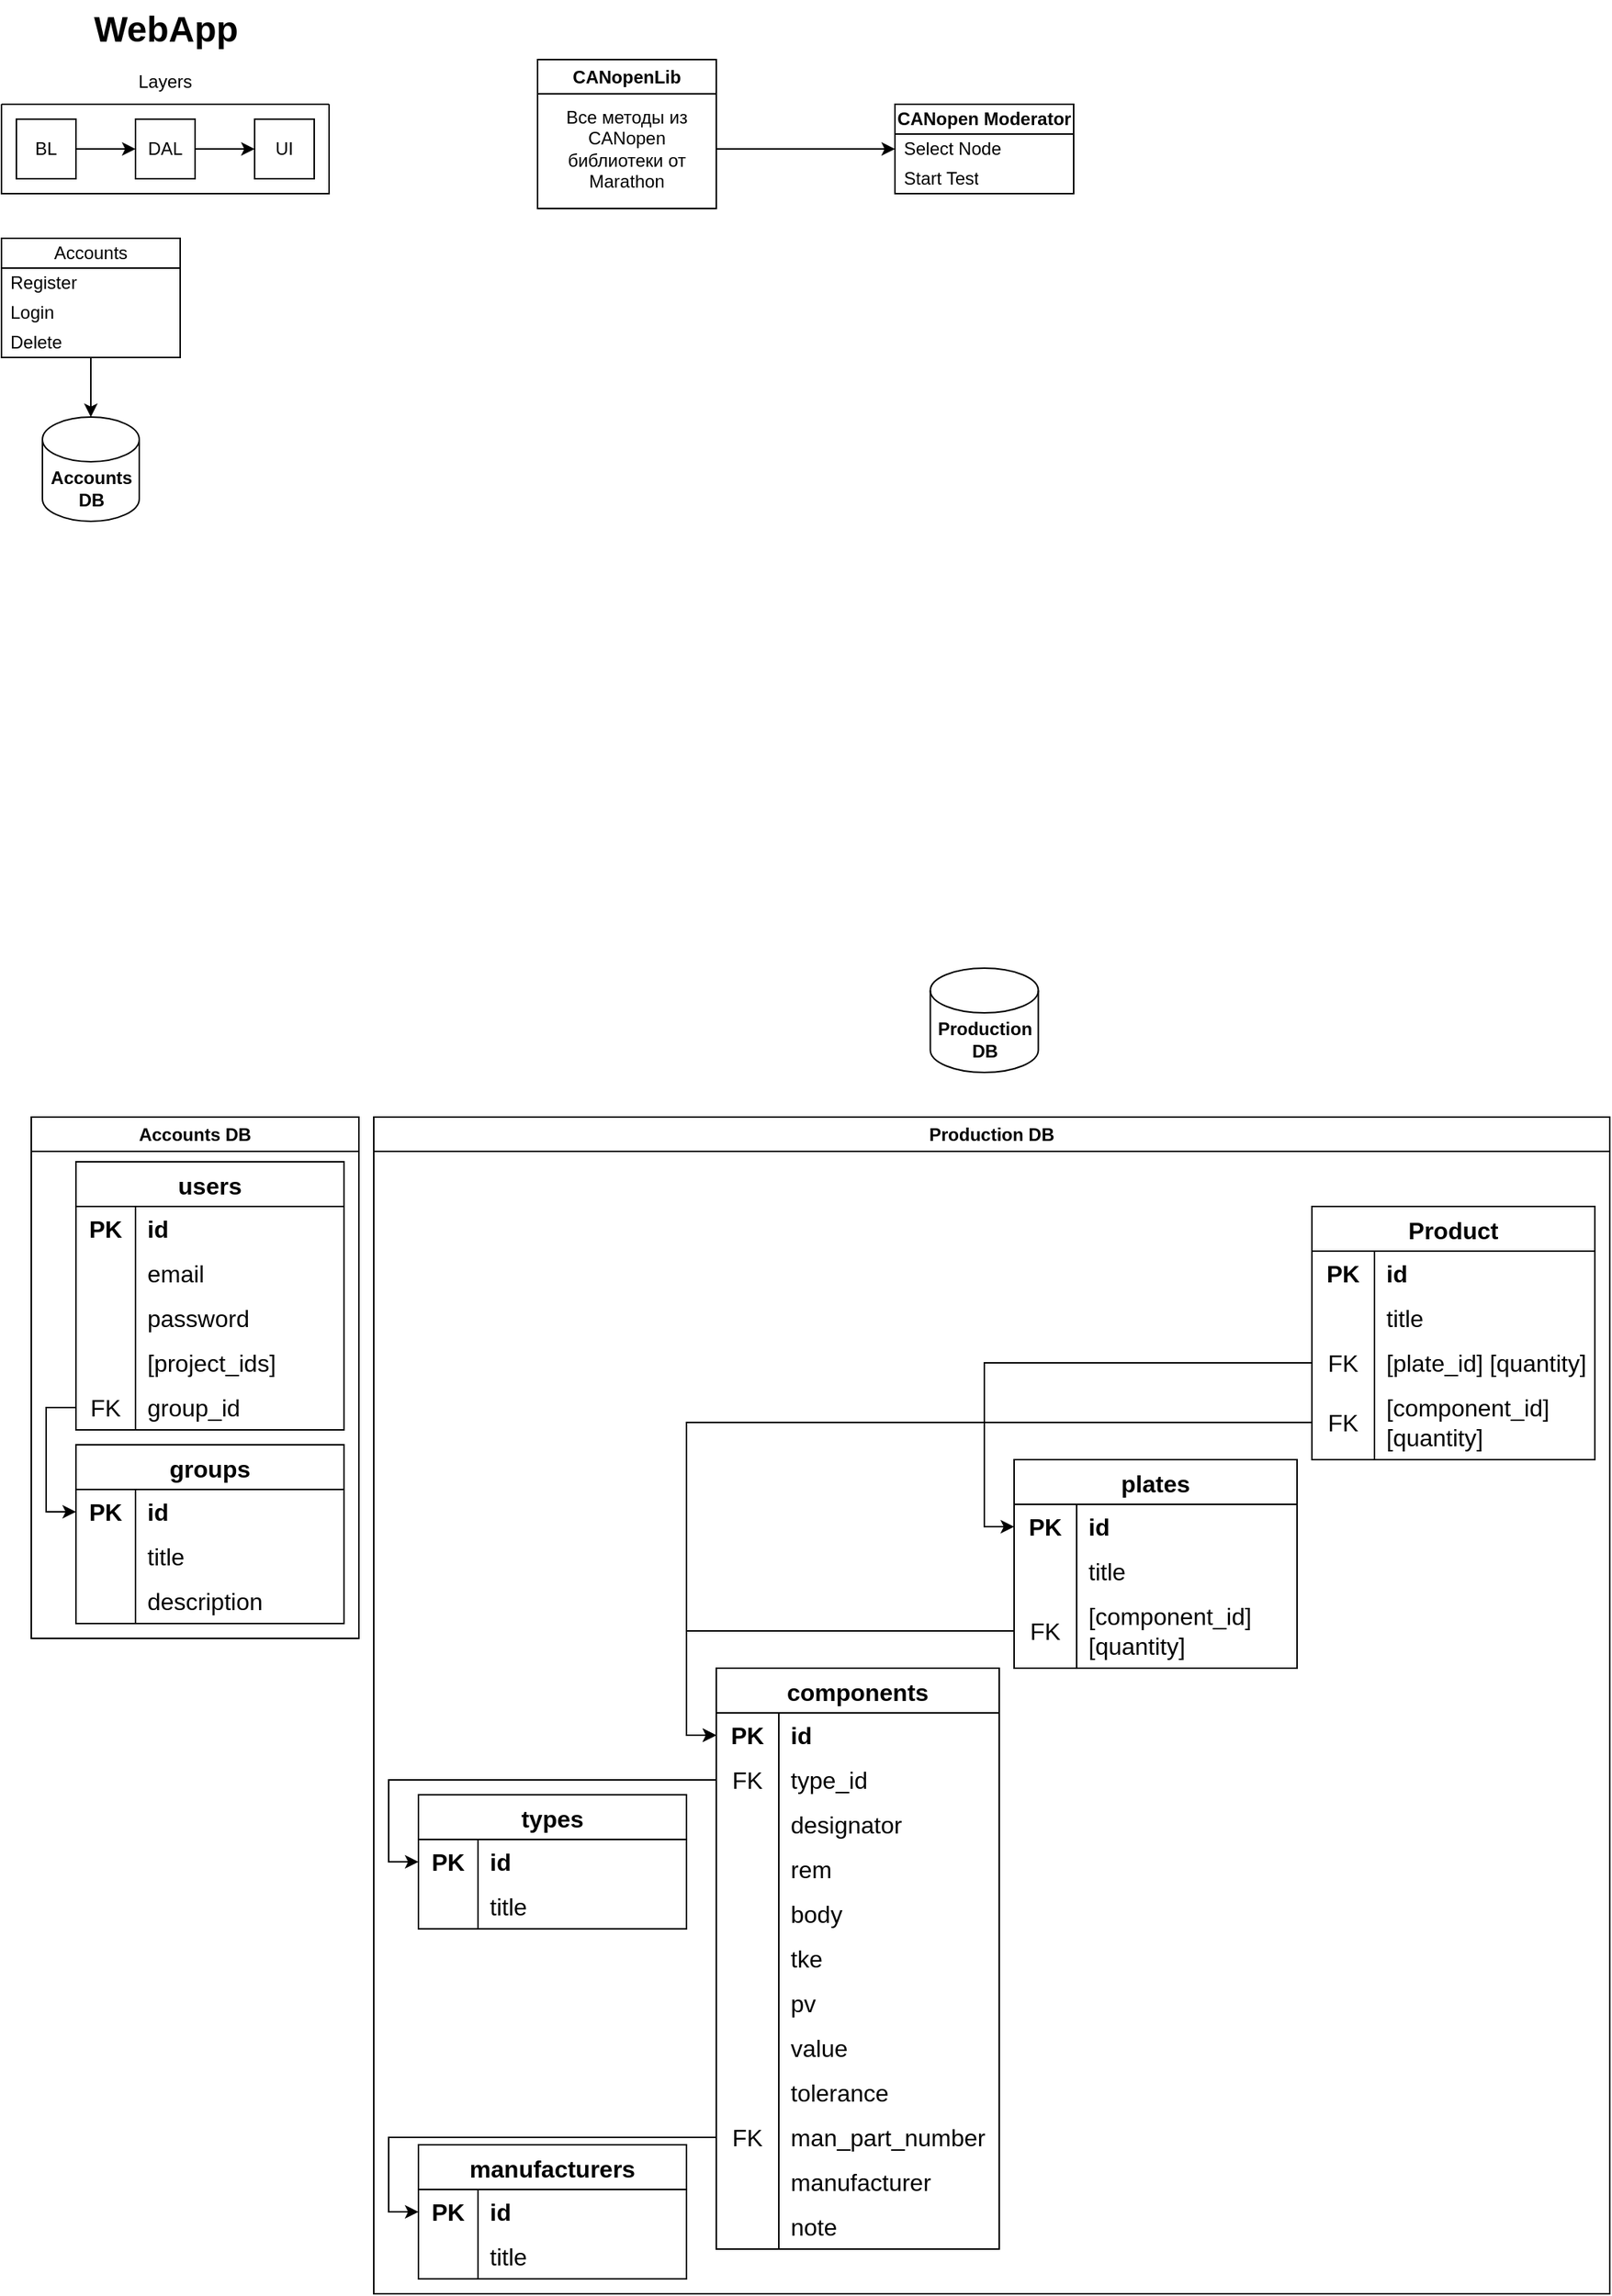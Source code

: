 <mxfile version="21.6.3" type="device">
  <diagram name="Страница 1" id="VShKcxiYj-39rtveq0sD">
    <mxGraphModel dx="1631" dy="975" grid="1" gridSize="10" guides="1" tooltips="1" connect="1" arrows="1" fold="1" page="1" pageScale="1" pageWidth="827" pageHeight="1169" math="0" shadow="0">
      <root>
        <mxCell id="0" />
        <mxCell id="1" parent="0" />
        <mxCell id="Ds09jmvLowiCsvFIcW7U-50" value="CANopenLib" style="swimlane;whiteSpace=wrap;html=1;" vertex="1" parent="1">
          <mxGeometry x="360" y="40" width="120" height="100" as="geometry" />
        </mxCell>
        <mxCell id="Ds09jmvLowiCsvFIcW7U-54" value="Все методы из CANopen библиотеки от Marathon" style="text;html=1;strokeColor=none;fillColor=none;align=center;verticalAlign=middle;whiteSpace=wrap;rounded=0;" vertex="1" parent="Ds09jmvLowiCsvFIcW7U-50">
          <mxGeometry y="30" width="120" height="60" as="geometry" />
        </mxCell>
        <mxCell id="Ds09jmvLowiCsvFIcW7U-69" value="WebApp" style="text;strokeColor=none;fillColor=none;html=1;fontSize=24;fontStyle=1;verticalAlign=middle;align=center;" vertex="1" parent="1">
          <mxGeometry x="60" width="100" height="40" as="geometry" />
        </mxCell>
        <mxCell id="Ds09jmvLowiCsvFIcW7U-95" value="" style="swimlane;startSize=0;" vertex="1" parent="1">
          <mxGeometry y="70" width="220" height="60" as="geometry" />
        </mxCell>
        <mxCell id="Ds09jmvLowiCsvFIcW7U-72" value="BL" style="rounded=0;whiteSpace=wrap;html=1;" vertex="1" parent="Ds09jmvLowiCsvFIcW7U-95">
          <mxGeometry x="10" y="10" width="40" height="40" as="geometry" />
        </mxCell>
        <mxCell id="Ds09jmvLowiCsvFIcW7U-73" value="DAL" style="rounded=0;whiteSpace=wrap;html=1;" vertex="1" parent="Ds09jmvLowiCsvFIcW7U-95">
          <mxGeometry x="90" y="10" width="40" height="40" as="geometry" />
        </mxCell>
        <mxCell id="Ds09jmvLowiCsvFIcW7U-75" style="edgeStyle=orthogonalEdgeStyle;rounded=0;orthogonalLoop=1;jettySize=auto;html=1;entryX=0;entryY=0.5;entryDx=0;entryDy=0;" edge="1" parent="Ds09jmvLowiCsvFIcW7U-95" source="Ds09jmvLowiCsvFIcW7U-72" target="Ds09jmvLowiCsvFIcW7U-73">
          <mxGeometry relative="1" as="geometry" />
        </mxCell>
        <mxCell id="Ds09jmvLowiCsvFIcW7U-74" value="UI" style="rounded=0;whiteSpace=wrap;html=1;" vertex="1" parent="Ds09jmvLowiCsvFIcW7U-95">
          <mxGeometry x="170" y="10" width="40" height="40" as="geometry" />
        </mxCell>
        <mxCell id="Ds09jmvLowiCsvFIcW7U-76" style="edgeStyle=orthogonalEdgeStyle;rounded=0;orthogonalLoop=1;jettySize=auto;html=1;entryX=0;entryY=0.5;entryDx=0;entryDy=0;" edge="1" parent="Ds09jmvLowiCsvFIcW7U-95" source="Ds09jmvLowiCsvFIcW7U-73" target="Ds09jmvLowiCsvFIcW7U-74">
          <mxGeometry relative="1" as="geometry" />
        </mxCell>
        <mxCell id="Ds09jmvLowiCsvFIcW7U-97" value="Layers" style="text;html=1;strokeColor=none;fillColor=none;align=center;verticalAlign=middle;whiteSpace=wrap;rounded=0;" vertex="1" parent="1">
          <mxGeometry x="80" y="40" width="60" height="30" as="geometry" />
        </mxCell>
        <mxCell id="Ds09jmvLowiCsvFIcW7U-109" style="edgeStyle=orthogonalEdgeStyle;rounded=0;orthogonalLoop=1;jettySize=auto;html=1;" edge="1" parent="1" source="Ds09jmvLowiCsvFIcW7U-98" target="Ds09jmvLowiCsvFIcW7U-110">
          <mxGeometry relative="1" as="geometry">
            <mxPoint x="60" y="286" as="targetPoint" />
          </mxGeometry>
        </mxCell>
        <mxCell id="Ds09jmvLowiCsvFIcW7U-98" value="Accounts" style="swimlane;fontStyle=0;childLayout=stackLayout;horizontal=1;startSize=20;horizontalStack=0;resizeParent=1;resizeParentMax=0;resizeLast=0;collapsible=1;marginBottom=0;whiteSpace=wrap;html=1;" vertex="1" parent="1">
          <mxGeometry y="160" width="120" height="80" as="geometry" />
        </mxCell>
        <mxCell id="Ds09jmvLowiCsvFIcW7U-99" value="Register" style="text;strokeColor=none;fillColor=none;align=left;verticalAlign=middle;spacingLeft=4;spacingRight=4;overflow=hidden;points=[[0,0.5],[1,0.5]];portConstraint=eastwest;rotatable=0;whiteSpace=wrap;html=1;" vertex="1" parent="Ds09jmvLowiCsvFIcW7U-98">
          <mxGeometry y="20" width="120" height="20" as="geometry" />
        </mxCell>
        <mxCell id="Ds09jmvLowiCsvFIcW7U-100" value="Login" style="text;strokeColor=none;fillColor=none;align=left;verticalAlign=middle;spacingLeft=4;spacingRight=4;overflow=hidden;points=[[0,0.5],[1,0.5]];portConstraint=eastwest;rotatable=0;whiteSpace=wrap;html=1;" vertex="1" parent="Ds09jmvLowiCsvFIcW7U-98">
          <mxGeometry y="40" width="120" height="20" as="geometry" />
        </mxCell>
        <mxCell id="Ds09jmvLowiCsvFIcW7U-101" value="Delete" style="text;strokeColor=none;fillColor=none;align=left;verticalAlign=middle;spacingLeft=4;spacingRight=4;overflow=hidden;points=[[0,0.5],[1,0.5]];portConstraint=eastwest;rotatable=0;whiteSpace=wrap;html=1;" vertex="1" parent="Ds09jmvLowiCsvFIcW7U-98">
          <mxGeometry y="60" width="120" height="20" as="geometry" />
        </mxCell>
        <mxCell id="Ds09jmvLowiCsvFIcW7U-104" value="&lt;b&gt;CANopen Moderator&lt;/b&gt;" style="swimlane;fontStyle=0;childLayout=stackLayout;horizontal=1;startSize=20;horizontalStack=0;resizeParent=1;resizeParentMax=0;resizeLast=0;collapsible=1;marginBottom=0;whiteSpace=wrap;html=1;" vertex="1" parent="1">
          <mxGeometry x="600" y="70" width="120" height="60" as="geometry" />
        </mxCell>
        <mxCell id="Ds09jmvLowiCsvFIcW7U-105" value="Select Node" style="text;strokeColor=none;fillColor=none;align=left;verticalAlign=middle;spacingLeft=4;spacingRight=4;overflow=hidden;points=[[0,0.5],[1,0.5]];portConstraint=eastwest;rotatable=0;whiteSpace=wrap;html=1;" vertex="1" parent="Ds09jmvLowiCsvFIcW7U-104">
          <mxGeometry y="20" width="120" height="20" as="geometry" />
        </mxCell>
        <mxCell id="Ds09jmvLowiCsvFIcW7U-106" value="Start Test" style="text;strokeColor=none;fillColor=none;align=left;verticalAlign=middle;spacingLeft=4;spacingRight=4;overflow=hidden;points=[[0,0.5],[1,0.5]];portConstraint=eastwest;rotatable=0;whiteSpace=wrap;html=1;" vertex="1" parent="Ds09jmvLowiCsvFIcW7U-104">
          <mxGeometry y="40" width="120" height="20" as="geometry" />
        </mxCell>
        <mxCell id="Ds09jmvLowiCsvFIcW7U-108" style="edgeStyle=orthogonalEdgeStyle;rounded=0;orthogonalLoop=1;jettySize=auto;html=1;" edge="1" parent="1" source="Ds09jmvLowiCsvFIcW7U-54" target="Ds09jmvLowiCsvFIcW7U-104">
          <mxGeometry relative="1" as="geometry" />
        </mxCell>
        <mxCell id="Ds09jmvLowiCsvFIcW7U-110" value="&lt;b&gt;Accounts&lt;br&gt;DB&lt;br&gt;&lt;/b&gt;" style="shape=cylinder3;whiteSpace=wrap;html=1;boundedLbl=1;backgroundOutline=1;size=15;" vertex="1" parent="1">
          <mxGeometry x="27.5" y="280" width="65" height="70" as="geometry" />
        </mxCell>
        <mxCell id="Ds09jmvLowiCsvFIcW7U-149" value="Accounts DB" style="swimlane;whiteSpace=wrap;html=1;" vertex="1" parent="1">
          <mxGeometry x="20" y="750" width="220" height="350" as="geometry" />
        </mxCell>
        <mxCell id="Ds09jmvLowiCsvFIcW7U-115" value="users" style="shape=table;startSize=30;container=1;collapsible=0;childLayout=tableLayout;fixedRows=1;rowLines=0;fontStyle=1;strokeColor=default;fontSize=16;" vertex="1" parent="Ds09jmvLowiCsvFIcW7U-149">
          <mxGeometry x="30" y="30" width="180" height="180" as="geometry" />
        </mxCell>
        <mxCell id="Ds09jmvLowiCsvFIcW7U-116" value="" style="shape=tableRow;horizontal=0;startSize=0;swimlaneHead=0;swimlaneBody=0;top=0;left=0;bottom=0;right=0;collapsible=0;dropTarget=0;fillColor=none;points=[[0,0.5],[1,0.5]];portConstraint=eastwest;strokeColor=inherit;fontSize=16;" vertex="1" parent="Ds09jmvLowiCsvFIcW7U-115">
          <mxGeometry y="30" width="180" height="30" as="geometry" />
        </mxCell>
        <mxCell id="Ds09jmvLowiCsvFIcW7U-117" value="&lt;b&gt;PK&lt;/b&gt;" style="shape=partialRectangle;html=1;whiteSpace=wrap;connectable=0;fillColor=none;top=0;left=0;bottom=0;right=0;overflow=hidden;pointerEvents=1;strokeColor=inherit;fontSize=16;" vertex="1" parent="Ds09jmvLowiCsvFIcW7U-116">
          <mxGeometry width="40" height="30" as="geometry">
            <mxRectangle width="40" height="30" as="alternateBounds" />
          </mxGeometry>
        </mxCell>
        <mxCell id="Ds09jmvLowiCsvFIcW7U-118" value="&lt;b&gt;id&lt;/b&gt;" style="shape=partialRectangle;html=1;whiteSpace=wrap;connectable=0;fillColor=none;top=0;left=0;bottom=0;right=0;align=left;spacingLeft=6;overflow=hidden;strokeColor=inherit;fontSize=16;" vertex="1" parent="Ds09jmvLowiCsvFIcW7U-116">
          <mxGeometry x="40" width="140" height="30" as="geometry">
            <mxRectangle width="140" height="30" as="alternateBounds" />
          </mxGeometry>
        </mxCell>
        <mxCell id="Ds09jmvLowiCsvFIcW7U-119" value="" style="shape=tableRow;horizontal=0;startSize=0;swimlaneHead=0;swimlaneBody=0;top=0;left=0;bottom=0;right=0;collapsible=0;dropTarget=0;fillColor=none;points=[[0,0.5],[1,0.5]];portConstraint=eastwest;strokeColor=inherit;fontSize=16;" vertex="1" parent="Ds09jmvLowiCsvFIcW7U-115">
          <mxGeometry y="60" width="180" height="30" as="geometry" />
        </mxCell>
        <mxCell id="Ds09jmvLowiCsvFIcW7U-120" value="" style="shape=partialRectangle;html=1;whiteSpace=wrap;connectable=0;fillColor=none;top=0;left=0;bottom=0;right=0;overflow=hidden;strokeColor=inherit;fontSize=16;" vertex="1" parent="Ds09jmvLowiCsvFIcW7U-119">
          <mxGeometry width="40" height="30" as="geometry">
            <mxRectangle width="40" height="30" as="alternateBounds" />
          </mxGeometry>
        </mxCell>
        <mxCell id="Ds09jmvLowiCsvFIcW7U-121" value="email" style="shape=partialRectangle;html=1;whiteSpace=wrap;connectable=0;fillColor=none;top=0;left=0;bottom=0;right=0;align=left;spacingLeft=6;overflow=hidden;strokeColor=inherit;fontSize=16;" vertex="1" parent="Ds09jmvLowiCsvFIcW7U-119">
          <mxGeometry x="40" width="140" height="30" as="geometry">
            <mxRectangle width="140" height="30" as="alternateBounds" />
          </mxGeometry>
        </mxCell>
        <mxCell id="Ds09jmvLowiCsvFIcW7U-122" value="" style="shape=tableRow;horizontal=0;startSize=0;swimlaneHead=0;swimlaneBody=0;top=0;left=0;bottom=0;right=0;collapsible=0;dropTarget=0;fillColor=none;points=[[0,0.5],[1,0.5]];portConstraint=eastwest;strokeColor=inherit;fontSize=16;" vertex="1" parent="Ds09jmvLowiCsvFIcW7U-115">
          <mxGeometry y="90" width="180" height="30" as="geometry" />
        </mxCell>
        <mxCell id="Ds09jmvLowiCsvFIcW7U-123" value="" style="shape=partialRectangle;html=1;whiteSpace=wrap;connectable=0;fillColor=none;top=0;left=0;bottom=0;right=0;overflow=hidden;strokeColor=inherit;fontSize=16;" vertex="1" parent="Ds09jmvLowiCsvFIcW7U-122">
          <mxGeometry width="40" height="30" as="geometry">
            <mxRectangle width="40" height="30" as="alternateBounds" />
          </mxGeometry>
        </mxCell>
        <mxCell id="Ds09jmvLowiCsvFIcW7U-124" value="password" style="shape=partialRectangle;html=1;whiteSpace=wrap;connectable=0;fillColor=none;top=0;left=0;bottom=0;right=0;align=left;spacingLeft=6;overflow=hidden;strokeColor=inherit;fontSize=16;" vertex="1" parent="Ds09jmvLowiCsvFIcW7U-122">
          <mxGeometry x="40" width="140" height="30" as="geometry">
            <mxRectangle width="140" height="30" as="alternateBounds" />
          </mxGeometry>
        </mxCell>
        <mxCell id="Ds09jmvLowiCsvFIcW7U-125" value="" style="shape=tableRow;horizontal=0;startSize=0;swimlaneHead=0;swimlaneBody=0;top=0;left=0;bottom=0;right=0;collapsible=0;dropTarget=0;fillColor=none;points=[[0,0.5],[1,0.5]];portConstraint=eastwest;strokeColor=inherit;fontSize=16;" vertex="1" parent="Ds09jmvLowiCsvFIcW7U-115">
          <mxGeometry y="120" width="180" height="30" as="geometry" />
        </mxCell>
        <mxCell id="Ds09jmvLowiCsvFIcW7U-126" value="" style="shape=partialRectangle;html=1;whiteSpace=wrap;connectable=0;fillColor=none;top=0;left=0;bottom=0;right=0;overflow=hidden;strokeColor=inherit;fontSize=16;" vertex="1" parent="Ds09jmvLowiCsvFIcW7U-125">
          <mxGeometry width="40" height="30" as="geometry">
            <mxRectangle width="40" height="30" as="alternateBounds" />
          </mxGeometry>
        </mxCell>
        <mxCell id="Ds09jmvLowiCsvFIcW7U-127" value="[project_ids]" style="shape=partialRectangle;html=1;whiteSpace=wrap;connectable=0;fillColor=none;top=0;left=0;bottom=0;right=0;align=left;spacingLeft=6;overflow=hidden;strokeColor=inherit;fontSize=16;" vertex="1" parent="Ds09jmvLowiCsvFIcW7U-125">
          <mxGeometry x="40" width="140" height="30" as="geometry">
            <mxRectangle width="140" height="30" as="alternateBounds" />
          </mxGeometry>
        </mxCell>
        <mxCell id="Ds09jmvLowiCsvFIcW7U-128" value="" style="shape=tableRow;horizontal=0;startSize=0;swimlaneHead=0;swimlaneBody=0;top=0;left=0;bottom=0;right=0;collapsible=0;dropTarget=0;fillColor=none;points=[[0,0.5],[1,0.5]];portConstraint=eastwest;strokeColor=inherit;fontSize=16;" vertex="1" parent="Ds09jmvLowiCsvFIcW7U-115">
          <mxGeometry y="150" width="180" height="30" as="geometry" />
        </mxCell>
        <mxCell id="Ds09jmvLowiCsvFIcW7U-129" value="FK" style="shape=partialRectangle;html=1;whiteSpace=wrap;connectable=0;fillColor=none;top=0;left=0;bottom=0;right=0;overflow=hidden;strokeColor=inherit;fontSize=16;" vertex="1" parent="Ds09jmvLowiCsvFIcW7U-128">
          <mxGeometry width="40" height="30" as="geometry">
            <mxRectangle width="40" height="30" as="alternateBounds" />
          </mxGeometry>
        </mxCell>
        <mxCell id="Ds09jmvLowiCsvFIcW7U-130" value="group_id" style="shape=partialRectangle;html=1;whiteSpace=wrap;connectable=0;fillColor=none;top=0;left=0;bottom=0;right=0;align=left;spacingLeft=6;overflow=hidden;strokeColor=inherit;fontSize=16;" vertex="1" parent="Ds09jmvLowiCsvFIcW7U-128">
          <mxGeometry x="40" width="140" height="30" as="geometry">
            <mxRectangle width="140" height="30" as="alternateBounds" />
          </mxGeometry>
        </mxCell>
        <mxCell id="Ds09jmvLowiCsvFIcW7U-131" value="groups" style="shape=table;startSize=30;container=1;collapsible=0;childLayout=tableLayout;fixedRows=1;rowLines=0;fontStyle=1;strokeColor=default;fontSize=16;" vertex="1" parent="Ds09jmvLowiCsvFIcW7U-149">
          <mxGeometry x="30" y="220" width="180" height="120" as="geometry" />
        </mxCell>
        <mxCell id="Ds09jmvLowiCsvFIcW7U-132" value="" style="shape=tableRow;horizontal=0;startSize=0;swimlaneHead=0;swimlaneBody=0;top=0;left=0;bottom=0;right=0;collapsible=0;dropTarget=0;fillColor=none;points=[[0,0.5],[1,0.5]];portConstraint=eastwest;strokeColor=inherit;fontSize=16;" vertex="1" parent="Ds09jmvLowiCsvFIcW7U-131">
          <mxGeometry y="30" width="180" height="30" as="geometry" />
        </mxCell>
        <mxCell id="Ds09jmvLowiCsvFIcW7U-133" value="&lt;b&gt;PK&lt;/b&gt;" style="shape=partialRectangle;html=1;whiteSpace=wrap;connectable=0;fillColor=none;top=0;left=0;bottom=0;right=0;overflow=hidden;pointerEvents=1;strokeColor=inherit;fontSize=16;" vertex="1" parent="Ds09jmvLowiCsvFIcW7U-132">
          <mxGeometry width="40" height="30" as="geometry">
            <mxRectangle width="40" height="30" as="alternateBounds" />
          </mxGeometry>
        </mxCell>
        <mxCell id="Ds09jmvLowiCsvFIcW7U-134" value="&lt;b&gt;id&lt;/b&gt;" style="shape=partialRectangle;html=1;whiteSpace=wrap;connectable=0;fillColor=none;top=0;left=0;bottom=0;right=0;align=left;spacingLeft=6;overflow=hidden;strokeColor=inherit;fontSize=16;" vertex="1" parent="Ds09jmvLowiCsvFIcW7U-132">
          <mxGeometry x="40" width="140" height="30" as="geometry">
            <mxRectangle width="140" height="30" as="alternateBounds" />
          </mxGeometry>
        </mxCell>
        <mxCell id="Ds09jmvLowiCsvFIcW7U-135" value="" style="shape=tableRow;horizontal=0;startSize=0;swimlaneHead=0;swimlaneBody=0;top=0;left=0;bottom=0;right=0;collapsible=0;dropTarget=0;fillColor=none;points=[[0,0.5],[1,0.5]];portConstraint=eastwest;strokeColor=inherit;fontSize=16;" vertex="1" parent="Ds09jmvLowiCsvFIcW7U-131">
          <mxGeometry y="60" width="180" height="30" as="geometry" />
        </mxCell>
        <mxCell id="Ds09jmvLowiCsvFIcW7U-136" value="" style="shape=partialRectangle;html=1;whiteSpace=wrap;connectable=0;fillColor=none;top=0;left=0;bottom=0;right=0;overflow=hidden;strokeColor=inherit;fontSize=16;" vertex="1" parent="Ds09jmvLowiCsvFIcW7U-135">
          <mxGeometry width="40" height="30" as="geometry">
            <mxRectangle width="40" height="30" as="alternateBounds" />
          </mxGeometry>
        </mxCell>
        <mxCell id="Ds09jmvLowiCsvFIcW7U-137" value="title" style="shape=partialRectangle;html=1;whiteSpace=wrap;connectable=0;fillColor=none;top=0;left=0;bottom=0;right=0;align=left;spacingLeft=6;overflow=hidden;strokeColor=inherit;fontSize=16;" vertex="1" parent="Ds09jmvLowiCsvFIcW7U-135">
          <mxGeometry x="40" width="140" height="30" as="geometry">
            <mxRectangle width="140" height="30" as="alternateBounds" />
          </mxGeometry>
        </mxCell>
        <mxCell id="Ds09jmvLowiCsvFIcW7U-138" value="" style="shape=tableRow;horizontal=0;startSize=0;swimlaneHead=0;swimlaneBody=0;top=0;left=0;bottom=0;right=0;collapsible=0;dropTarget=0;fillColor=none;points=[[0,0.5],[1,0.5]];portConstraint=eastwest;strokeColor=inherit;fontSize=16;" vertex="1" parent="Ds09jmvLowiCsvFIcW7U-131">
          <mxGeometry y="90" width="180" height="30" as="geometry" />
        </mxCell>
        <mxCell id="Ds09jmvLowiCsvFIcW7U-139" value="" style="shape=partialRectangle;html=1;whiteSpace=wrap;connectable=0;fillColor=none;top=0;left=0;bottom=0;right=0;overflow=hidden;strokeColor=inherit;fontSize=16;" vertex="1" parent="Ds09jmvLowiCsvFIcW7U-138">
          <mxGeometry width="40" height="30" as="geometry">
            <mxRectangle width="40" height="30" as="alternateBounds" />
          </mxGeometry>
        </mxCell>
        <mxCell id="Ds09jmvLowiCsvFIcW7U-140" value="description" style="shape=partialRectangle;html=1;whiteSpace=wrap;connectable=0;fillColor=none;top=0;left=0;bottom=0;right=0;align=left;spacingLeft=6;overflow=hidden;strokeColor=inherit;fontSize=16;" vertex="1" parent="Ds09jmvLowiCsvFIcW7U-138">
          <mxGeometry x="40" width="140" height="30" as="geometry">
            <mxRectangle width="140" height="30" as="alternateBounds" />
          </mxGeometry>
        </mxCell>
        <mxCell id="Ds09jmvLowiCsvFIcW7U-200" style="edgeStyle=orthogonalEdgeStyle;rounded=0;orthogonalLoop=1;jettySize=auto;html=1;entryX=0;entryY=0.5;entryDx=0;entryDy=0;" edge="1" parent="Ds09jmvLowiCsvFIcW7U-149" source="Ds09jmvLowiCsvFIcW7U-128" target="Ds09jmvLowiCsvFIcW7U-132">
          <mxGeometry relative="1" as="geometry" />
        </mxCell>
        <mxCell id="Ds09jmvLowiCsvFIcW7U-151" value="&lt;b&gt;Production&lt;br&gt;DB&lt;br&gt;&lt;/b&gt;" style="shape=cylinder3;whiteSpace=wrap;html=1;boundedLbl=1;backgroundOutline=1;size=15;" vertex="1" parent="1">
          <mxGeometry x="623.75" y="650" width="72.5" height="70" as="geometry" />
        </mxCell>
        <mxCell id="Ds09jmvLowiCsvFIcW7U-152" value="Production DB" style="swimlane;whiteSpace=wrap;html=1;" vertex="1" parent="1">
          <mxGeometry x="250" y="750" width="830" height="790" as="geometry" />
        </mxCell>
        <mxCell id="Ds09jmvLowiCsvFIcW7U-153" value="components" style="shape=table;startSize=30;container=1;collapsible=0;childLayout=tableLayout;fixedRows=1;rowLines=0;fontStyle=1;strokeColor=default;fontSize=16;" vertex="1" parent="Ds09jmvLowiCsvFIcW7U-152">
          <mxGeometry x="230" y="370" width="190" height="390" as="geometry" />
        </mxCell>
        <mxCell id="Ds09jmvLowiCsvFIcW7U-154" value="" style="shape=tableRow;horizontal=0;startSize=0;swimlaneHead=0;swimlaneBody=0;top=0;left=0;bottom=0;right=0;collapsible=0;dropTarget=0;fillColor=none;points=[[0,0.5],[1,0.5]];portConstraint=eastwest;strokeColor=inherit;fontSize=16;" vertex="1" parent="Ds09jmvLowiCsvFIcW7U-153">
          <mxGeometry y="30" width="190" height="30" as="geometry" />
        </mxCell>
        <mxCell id="Ds09jmvLowiCsvFIcW7U-155" value="&lt;b&gt;PK&lt;/b&gt;" style="shape=partialRectangle;html=1;whiteSpace=wrap;connectable=0;fillColor=none;top=0;left=0;bottom=0;right=0;overflow=hidden;pointerEvents=1;strokeColor=inherit;fontSize=16;" vertex="1" parent="Ds09jmvLowiCsvFIcW7U-154">
          <mxGeometry width="42" height="30" as="geometry">
            <mxRectangle width="42" height="30" as="alternateBounds" />
          </mxGeometry>
        </mxCell>
        <mxCell id="Ds09jmvLowiCsvFIcW7U-156" value="&lt;b&gt;id&lt;/b&gt;" style="shape=partialRectangle;html=1;whiteSpace=wrap;connectable=0;fillColor=none;top=0;left=0;bottom=0;right=0;align=left;spacingLeft=6;overflow=hidden;strokeColor=inherit;fontSize=16;" vertex="1" parent="Ds09jmvLowiCsvFIcW7U-154">
          <mxGeometry x="42" width="148" height="30" as="geometry">
            <mxRectangle width="148" height="30" as="alternateBounds" />
          </mxGeometry>
        </mxCell>
        <mxCell id="Ds09jmvLowiCsvFIcW7U-160" value="" style="shape=tableRow;horizontal=0;startSize=0;swimlaneHead=0;swimlaneBody=0;top=0;left=0;bottom=0;right=0;collapsible=0;dropTarget=0;fillColor=none;points=[[0,0.5],[1,0.5]];portConstraint=eastwest;strokeColor=inherit;fontSize=16;" vertex="1" parent="Ds09jmvLowiCsvFIcW7U-153">
          <mxGeometry y="60" width="190" height="30" as="geometry" />
        </mxCell>
        <mxCell id="Ds09jmvLowiCsvFIcW7U-161" value="FK" style="shape=partialRectangle;html=1;whiteSpace=wrap;connectable=0;fillColor=none;top=0;left=0;bottom=0;right=0;overflow=hidden;strokeColor=inherit;fontSize=16;" vertex="1" parent="Ds09jmvLowiCsvFIcW7U-160">
          <mxGeometry width="42" height="30" as="geometry">
            <mxRectangle width="42" height="30" as="alternateBounds" />
          </mxGeometry>
        </mxCell>
        <mxCell id="Ds09jmvLowiCsvFIcW7U-162" value="type_id" style="shape=partialRectangle;html=1;whiteSpace=wrap;connectable=0;fillColor=none;top=0;left=0;bottom=0;right=0;align=left;spacingLeft=6;overflow=hidden;strokeColor=inherit;fontSize=16;" vertex="1" parent="Ds09jmvLowiCsvFIcW7U-160">
          <mxGeometry x="42" width="148" height="30" as="geometry">
            <mxRectangle width="148" height="30" as="alternateBounds" />
          </mxGeometry>
        </mxCell>
        <mxCell id="Ds09jmvLowiCsvFIcW7U-157" value="" style="shape=tableRow;horizontal=0;startSize=0;swimlaneHead=0;swimlaneBody=0;top=0;left=0;bottom=0;right=0;collapsible=0;dropTarget=0;fillColor=none;points=[[0,0.5],[1,0.5]];portConstraint=eastwest;strokeColor=inherit;fontSize=16;" vertex="1" parent="Ds09jmvLowiCsvFIcW7U-153">
          <mxGeometry y="90" width="190" height="30" as="geometry" />
        </mxCell>
        <mxCell id="Ds09jmvLowiCsvFIcW7U-158" value="" style="shape=partialRectangle;html=1;whiteSpace=wrap;connectable=0;fillColor=none;top=0;left=0;bottom=0;right=0;overflow=hidden;strokeColor=inherit;fontSize=16;" vertex="1" parent="Ds09jmvLowiCsvFIcW7U-157">
          <mxGeometry width="42" height="30" as="geometry">
            <mxRectangle width="42" height="30" as="alternateBounds" />
          </mxGeometry>
        </mxCell>
        <mxCell id="Ds09jmvLowiCsvFIcW7U-159" value="designator" style="shape=partialRectangle;html=1;whiteSpace=wrap;connectable=0;fillColor=none;top=0;left=0;bottom=0;right=0;align=left;spacingLeft=6;overflow=hidden;strokeColor=inherit;fontSize=16;" vertex="1" parent="Ds09jmvLowiCsvFIcW7U-157">
          <mxGeometry x="42" width="148" height="30" as="geometry">
            <mxRectangle width="148" height="30" as="alternateBounds" />
          </mxGeometry>
        </mxCell>
        <mxCell id="Ds09jmvLowiCsvFIcW7U-201" value="" style="shape=tableRow;horizontal=0;startSize=0;swimlaneHead=0;swimlaneBody=0;top=0;left=0;bottom=0;right=0;collapsible=0;dropTarget=0;fillColor=none;points=[[0,0.5],[1,0.5]];portConstraint=eastwest;strokeColor=inherit;fontSize=16;" vertex="1" parent="Ds09jmvLowiCsvFIcW7U-153">
          <mxGeometry y="120" width="190" height="30" as="geometry" />
        </mxCell>
        <mxCell id="Ds09jmvLowiCsvFIcW7U-202" value="" style="shape=partialRectangle;html=1;whiteSpace=wrap;connectable=0;fillColor=none;top=0;left=0;bottom=0;right=0;overflow=hidden;strokeColor=inherit;fontSize=16;" vertex="1" parent="Ds09jmvLowiCsvFIcW7U-201">
          <mxGeometry width="42" height="30" as="geometry">
            <mxRectangle width="42" height="30" as="alternateBounds" />
          </mxGeometry>
        </mxCell>
        <mxCell id="Ds09jmvLowiCsvFIcW7U-203" value="rem" style="shape=partialRectangle;html=1;whiteSpace=wrap;connectable=0;fillColor=none;top=0;left=0;bottom=0;right=0;align=left;spacingLeft=6;overflow=hidden;strokeColor=inherit;fontSize=16;" vertex="1" parent="Ds09jmvLowiCsvFIcW7U-201">
          <mxGeometry x="42" width="148" height="30" as="geometry">
            <mxRectangle width="148" height="30" as="alternateBounds" />
          </mxGeometry>
        </mxCell>
        <mxCell id="Ds09jmvLowiCsvFIcW7U-217" value="" style="shape=tableRow;horizontal=0;startSize=0;swimlaneHead=0;swimlaneBody=0;top=0;left=0;bottom=0;right=0;collapsible=0;dropTarget=0;fillColor=none;points=[[0,0.5],[1,0.5]];portConstraint=eastwest;strokeColor=inherit;fontSize=16;" vertex="1" parent="Ds09jmvLowiCsvFIcW7U-153">
          <mxGeometry y="150" width="190" height="30" as="geometry" />
        </mxCell>
        <mxCell id="Ds09jmvLowiCsvFIcW7U-218" value="" style="shape=partialRectangle;html=1;whiteSpace=wrap;connectable=0;fillColor=none;top=0;left=0;bottom=0;right=0;overflow=hidden;strokeColor=inherit;fontSize=16;" vertex="1" parent="Ds09jmvLowiCsvFIcW7U-217">
          <mxGeometry width="42" height="30" as="geometry">
            <mxRectangle width="42" height="30" as="alternateBounds" />
          </mxGeometry>
        </mxCell>
        <mxCell id="Ds09jmvLowiCsvFIcW7U-219" value="body" style="shape=partialRectangle;html=1;whiteSpace=wrap;connectable=0;fillColor=none;top=0;left=0;bottom=0;right=0;align=left;spacingLeft=6;overflow=hidden;strokeColor=inherit;fontSize=16;" vertex="1" parent="Ds09jmvLowiCsvFIcW7U-217">
          <mxGeometry x="42" width="148" height="30" as="geometry">
            <mxRectangle width="148" height="30" as="alternateBounds" />
          </mxGeometry>
        </mxCell>
        <mxCell id="Ds09jmvLowiCsvFIcW7U-236" value="" style="shape=tableRow;horizontal=0;startSize=0;swimlaneHead=0;swimlaneBody=0;top=0;left=0;bottom=0;right=0;collapsible=0;dropTarget=0;fillColor=none;points=[[0,0.5],[1,0.5]];portConstraint=eastwest;strokeColor=inherit;fontSize=16;" vertex="1" parent="Ds09jmvLowiCsvFIcW7U-153">
          <mxGeometry y="180" width="190" height="30" as="geometry" />
        </mxCell>
        <mxCell id="Ds09jmvLowiCsvFIcW7U-237" value="" style="shape=partialRectangle;html=1;whiteSpace=wrap;connectable=0;fillColor=none;top=0;left=0;bottom=0;right=0;overflow=hidden;strokeColor=inherit;fontSize=16;" vertex="1" parent="Ds09jmvLowiCsvFIcW7U-236">
          <mxGeometry width="42" height="30" as="geometry">
            <mxRectangle width="42" height="30" as="alternateBounds" />
          </mxGeometry>
        </mxCell>
        <mxCell id="Ds09jmvLowiCsvFIcW7U-238" value="tke" style="shape=partialRectangle;html=1;whiteSpace=wrap;connectable=0;fillColor=none;top=0;left=0;bottom=0;right=0;align=left;spacingLeft=6;overflow=hidden;strokeColor=inherit;fontSize=16;" vertex="1" parent="Ds09jmvLowiCsvFIcW7U-236">
          <mxGeometry x="42" width="148" height="30" as="geometry">
            <mxRectangle width="148" height="30" as="alternateBounds" />
          </mxGeometry>
        </mxCell>
        <mxCell id="Ds09jmvLowiCsvFIcW7U-239" value="" style="shape=tableRow;horizontal=0;startSize=0;swimlaneHead=0;swimlaneBody=0;top=0;left=0;bottom=0;right=0;collapsible=0;dropTarget=0;fillColor=none;points=[[0,0.5],[1,0.5]];portConstraint=eastwest;strokeColor=inherit;fontSize=16;" vertex="1" parent="Ds09jmvLowiCsvFIcW7U-153">
          <mxGeometry y="210" width="190" height="30" as="geometry" />
        </mxCell>
        <mxCell id="Ds09jmvLowiCsvFIcW7U-240" value="" style="shape=partialRectangle;html=1;whiteSpace=wrap;connectable=0;fillColor=none;top=0;left=0;bottom=0;right=0;overflow=hidden;strokeColor=inherit;fontSize=16;" vertex="1" parent="Ds09jmvLowiCsvFIcW7U-239">
          <mxGeometry width="42" height="30" as="geometry">
            <mxRectangle width="42" height="30" as="alternateBounds" />
          </mxGeometry>
        </mxCell>
        <mxCell id="Ds09jmvLowiCsvFIcW7U-241" value="pv" style="shape=partialRectangle;html=1;whiteSpace=wrap;connectable=0;fillColor=none;top=0;left=0;bottom=0;right=0;align=left;spacingLeft=6;overflow=hidden;strokeColor=inherit;fontSize=16;" vertex="1" parent="Ds09jmvLowiCsvFIcW7U-239">
          <mxGeometry x="42" width="148" height="30" as="geometry">
            <mxRectangle width="148" height="30" as="alternateBounds" />
          </mxGeometry>
        </mxCell>
        <mxCell id="Ds09jmvLowiCsvFIcW7U-242" value="" style="shape=tableRow;horizontal=0;startSize=0;swimlaneHead=0;swimlaneBody=0;top=0;left=0;bottom=0;right=0;collapsible=0;dropTarget=0;fillColor=none;points=[[0,0.5],[1,0.5]];portConstraint=eastwest;strokeColor=inherit;fontSize=16;" vertex="1" parent="Ds09jmvLowiCsvFIcW7U-153">
          <mxGeometry y="240" width="190" height="30" as="geometry" />
        </mxCell>
        <mxCell id="Ds09jmvLowiCsvFIcW7U-243" value="" style="shape=partialRectangle;html=1;whiteSpace=wrap;connectable=0;fillColor=none;top=0;left=0;bottom=0;right=0;overflow=hidden;strokeColor=inherit;fontSize=16;" vertex="1" parent="Ds09jmvLowiCsvFIcW7U-242">
          <mxGeometry width="42" height="30" as="geometry">
            <mxRectangle width="42" height="30" as="alternateBounds" />
          </mxGeometry>
        </mxCell>
        <mxCell id="Ds09jmvLowiCsvFIcW7U-244" value="value" style="shape=partialRectangle;html=1;whiteSpace=wrap;connectable=0;fillColor=none;top=0;left=0;bottom=0;right=0;align=left;spacingLeft=6;overflow=hidden;strokeColor=inherit;fontSize=16;" vertex="1" parent="Ds09jmvLowiCsvFIcW7U-242">
          <mxGeometry x="42" width="148" height="30" as="geometry">
            <mxRectangle width="148" height="30" as="alternateBounds" />
          </mxGeometry>
        </mxCell>
        <mxCell id="Ds09jmvLowiCsvFIcW7U-245" value="" style="shape=tableRow;horizontal=0;startSize=0;swimlaneHead=0;swimlaneBody=0;top=0;left=0;bottom=0;right=0;collapsible=0;dropTarget=0;fillColor=none;points=[[0,0.5],[1,0.5]];portConstraint=eastwest;strokeColor=inherit;fontSize=16;" vertex="1" parent="Ds09jmvLowiCsvFIcW7U-153">
          <mxGeometry y="270" width="190" height="30" as="geometry" />
        </mxCell>
        <mxCell id="Ds09jmvLowiCsvFIcW7U-246" value="" style="shape=partialRectangle;html=1;whiteSpace=wrap;connectable=0;fillColor=none;top=0;left=0;bottom=0;right=0;overflow=hidden;strokeColor=inherit;fontSize=16;" vertex="1" parent="Ds09jmvLowiCsvFIcW7U-245">
          <mxGeometry width="42" height="30" as="geometry">
            <mxRectangle width="42" height="30" as="alternateBounds" />
          </mxGeometry>
        </mxCell>
        <mxCell id="Ds09jmvLowiCsvFIcW7U-247" value="tolerance" style="shape=partialRectangle;html=1;whiteSpace=wrap;connectable=0;fillColor=none;top=0;left=0;bottom=0;right=0;align=left;spacingLeft=6;overflow=hidden;strokeColor=inherit;fontSize=16;" vertex="1" parent="Ds09jmvLowiCsvFIcW7U-245">
          <mxGeometry x="42" width="148" height="30" as="geometry">
            <mxRectangle width="148" height="30" as="alternateBounds" />
          </mxGeometry>
        </mxCell>
        <mxCell id="Ds09jmvLowiCsvFIcW7U-248" value="" style="shape=tableRow;horizontal=0;startSize=0;swimlaneHead=0;swimlaneBody=0;top=0;left=0;bottom=0;right=0;collapsible=0;dropTarget=0;fillColor=none;points=[[0,0.5],[1,0.5]];portConstraint=eastwest;strokeColor=inherit;fontSize=16;" vertex="1" parent="Ds09jmvLowiCsvFIcW7U-153">
          <mxGeometry y="300" width="190" height="30" as="geometry" />
        </mxCell>
        <mxCell id="Ds09jmvLowiCsvFIcW7U-249" value="FK" style="shape=partialRectangle;html=1;whiteSpace=wrap;connectable=0;fillColor=none;top=0;left=0;bottom=0;right=0;overflow=hidden;strokeColor=inherit;fontSize=16;" vertex="1" parent="Ds09jmvLowiCsvFIcW7U-248">
          <mxGeometry width="42" height="30" as="geometry">
            <mxRectangle width="42" height="30" as="alternateBounds" />
          </mxGeometry>
        </mxCell>
        <mxCell id="Ds09jmvLowiCsvFIcW7U-250" value="man_part_number" style="shape=partialRectangle;html=1;whiteSpace=wrap;connectable=0;fillColor=none;top=0;left=0;bottom=0;right=0;align=left;spacingLeft=6;overflow=hidden;strokeColor=inherit;fontSize=16;" vertex="1" parent="Ds09jmvLowiCsvFIcW7U-248">
          <mxGeometry x="42" width="148" height="30" as="geometry">
            <mxRectangle width="148" height="30" as="alternateBounds" />
          </mxGeometry>
        </mxCell>
        <mxCell id="Ds09jmvLowiCsvFIcW7U-251" value="" style="shape=tableRow;horizontal=0;startSize=0;swimlaneHead=0;swimlaneBody=0;top=0;left=0;bottom=0;right=0;collapsible=0;dropTarget=0;fillColor=none;points=[[0,0.5],[1,0.5]];portConstraint=eastwest;strokeColor=inherit;fontSize=16;" vertex="1" parent="Ds09jmvLowiCsvFIcW7U-153">
          <mxGeometry y="330" width="190" height="30" as="geometry" />
        </mxCell>
        <mxCell id="Ds09jmvLowiCsvFIcW7U-252" value="" style="shape=partialRectangle;html=1;whiteSpace=wrap;connectable=0;fillColor=none;top=0;left=0;bottom=0;right=0;overflow=hidden;strokeColor=inherit;fontSize=16;" vertex="1" parent="Ds09jmvLowiCsvFIcW7U-251">
          <mxGeometry width="42" height="30" as="geometry">
            <mxRectangle width="42" height="30" as="alternateBounds" />
          </mxGeometry>
        </mxCell>
        <mxCell id="Ds09jmvLowiCsvFIcW7U-253" value="manufacturer" style="shape=partialRectangle;html=1;whiteSpace=wrap;connectable=0;fillColor=none;top=0;left=0;bottom=0;right=0;align=left;spacingLeft=6;overflow=hidden;strokeColor=inherit;fontSize=16;" vertex="1" parent="Ds09jmvLowiCsvFIcW7U-251">
          <mxGeometry x="42" width="148" height="30" as="geometry">
            <mxRectangle width="148" height="30" as="alternateBounds" />
          </mxGeometry>
        </mxCell>
        <mxCell id="Ds09jmvLowiCsvFIcW7U-254" value="" style="shape=tableRow;horizontal=0;startSize=0;swimlaneHead=0;swimlaneBody=0;top=0;left=0;bottom=0;right=0;collapsible=0;dropTarget=0;fillColor=none;points=[[0,0.5],[1,0.5]];portConstraint=eastwest;strokeColor=inherit;fontSize=16;" vertex="1" parent="Ds09jmvLowiCsvFIcW7U-153">
          <mxGeometry y="360" width="190" height="30" as="geometry" />
        </mxCell>
        <mxCell id="Ds09jmvLowiCsvFIcW7U-255" value="" style="shape=partialRectangle;html=1;whiteSpace=wrap;connectable=0;fillColor=none;top=0;left=0;bottom=0;right=0;overflow=hidden;strokeColor=inherit;fontSize=16;" vertex="1" parent="Ds09jmvLowiCsvFIcW7U-254">
          <mxGeometry width="42" height="30" as="geometry">
            <mxRectangle width="42" height="30" as="alternateBounds" />
          </mxGeometry>
        </mxCell>
        <mxCell id="Ds09jmvLowiCsvFIcW7U-256" value="note" style="shape=partialRectangle;html=1;whiteSpace=wrap;connectable=0;fillColor=none;top=0;left=0;bottom=0;right=0;align=left;spacingLeft=6;overflow=hidden;strokeColor=inherit;fontSize=16;" vertex="1" parent="Ds09jmvLowiCsvFIcW7U-254">
          <mxGeometry x="42" width="148" height="30" as="geometry">
            <mxRectangle width="148" height="30" as="alternateBounds" />
          </mxGeometry>
        </mxCell>
        <mxCell id="Ds09jmvLowiCsvFIcW7U-180" value="types" style="shape=table;startSize=30;container=1;collapsible=0;childLayout=tableLayout;fixedRows=1;rowLines=0;fontStyle=1;strokeColor=default;fontSize=16;" vertex="1" parent="Ds09jmvLowiCsvFIcW7U-152">
          <mxGeometry x="30" y="455" width="180" height="90" as="geometry" />
        </mxCell>
        <mxCell id="Ds09jmvLowiCsvFIcW7U-181" value="" style="shape=tableRow;horizontal=0;startSize=0;swimlaneHead=0;swimlaneBody=0;top=0;left=0;bottom=0;right=0;collapsible=0;dropTarget=0;fillColor=none;points=[[0,0.5],[1,0.5]];portConstraint=eastwest;strokeColor=inherit;fontSize=16;" vertex="1" parent="Ds09jmvLowiCsvFIcW7U-180">
          <mxGeometry y="30" width="180" height="30" as="geometry" />
        </mxCell>
        <mxCell id="Ds09jmvLowiCsvFIcW7U-182" value="&lt;b&gt;PK&lt;/b&gt;" style="shape=partialRectangle;html=1;whiteSpace=wrap;connectable=0;fillColor=none;top=0;left=0;bottom=0;right=0;overflow=hidden;pointerEvents=1;strokeColor=inherit;fontSize=16;" vertex="1" parent="Ds09jmvLowiCsvFIcW7U-181">
          <mxGeometry width="40" height="30" as="geometry">
            <mxRectangle width="40" height="30" as="alternateBounds" />
          </mxGeometry>
        </mxCell>
        <mxCell id="Ds09jmvLowiCsvFIcW7U-183" value="&lt;b&gt;id&lt;/b&gt;" style="shape=partialRectangle;html=1;whiteSpace=wrap;connectable=0;fillColor=none;top=0;left=0;bottom=0;right=0;align=left;spacingLeft=6;overflow=hidden;strokeColor=inherit;fontSize=16;" vertex="1" parent="Ds09jmvLowiCsvFIcW7U-181">
          <mxGeometry x="40" width="140" height="30" as="geometry">
            <mxRectangle width="140" height="30" as="alternateBounds" />
          </mxGeometry>
        </mxCell>
        <mxCell id="Ds09jmvLowiCsvFIcW7U-184" value="" style="shape=tableRow;horizontal=0;startSize=0;swimlaneHead=0;swimlaneBody=0;top=0;left=0;bottom=0;right=0;collapsible=0;dropTarget=0;fillColor=none;points=[[0,0.5],[1,0.5]];portConstraint=eastwest;strokeColor=inherit;fontSize=16;" vertex="1" parent="Ds09jmvLowiCsvFIcW7U-180">
          <mxGeometry y="60" width="180" height="30" as="geometry" />
        </mxCell>
        <mxCell id="Ds09jmvLowiCsvFIcW7U-185" value="" style="shape=partialRectangle;html=1;whiteSpace=wrap;connectable=0;fillColor=none;top=0;left=0;bottom=0;right=0;overflow=hidden;strokeColor=inherit;fontSize=16;" vertex="1" parent="Ds09jmvLowiCsvFIcW7U-184">
          <mxGeometry width="40" height="30" as="geometry">
            <mxRectangle width="40" height="30" as="alternateBounds" />
          </mxGeometry>
        </mxCell>
        <mxCell id="Ds09jmvLowiCsvFIcW7U-186" value="title" style="shape=partialRectangle;html=1;whiteSpace=wrap;connectable=0;fillColor=none;top=0;left=0;bottom=0;right=0;align=left;spacingLeft=6;overflow=hidden;strokeColor=inherit;fontSize=16;" vertex="1" parent="Ds09jmvLowiCsvFIcW7U-184">
          <mxGeometry x="40" width="140" height="30" as="geometry">
            <mxRectangle width="140" height="30" as="alternateBounds" />
          </mxGeometry>
        </mxCell>
        <mxCell id="Ds09jmvLowiCsvFIcW7U-198" style="edgeStyle=orthogonalEdgeStyle;rounded=0;orthogonalLoop=1;jettySize=auto;html=1;entryX=0;entryY=0.5;entryDx=0;entryDy=0;" edge="1" parent="Ds09jmvLowiCsvFIcW7U-152" source="Ds09jmvLowiCsvFIcW7U-160" target="Ds09jmvLowiCsvFIcW7U-181">
          <mxGeometry relative="1" as="geometry" />
        </mxCell>
        <mxCell id="Ds09jmvLowiCsvFIcW7U-257" value="manufacturers" style="shape=table;startSize=30;container=1;collapsible=0;childLayout=tableLayout;fixedRows=1;rowLines=0;fontStyle=1;strokeColor=default;fontSize=16;" vertex="1" parent="Ds09jmvLowiCsvFIcW7U-152">
          <mxGeometry x="30" y="690" width="180" height="90" as="geometry" />
        </mxCell>
        <mxCell id="Ds09jmvLowiCsvFIcW7U-258" value="" style="shape=tableRow;horizontal=0;startSize=0;swimlaneHead=0;swimlaneBody=0;top=0;left=0;bottom=0;right=0;collapsible=0;dropTarget=0;fillColor=none;points=[[0,0.5],[1,0.5]];portConstraint=eastwest;strokeColor=inherit;fontSize=16;" vertex="1" parent="Ds09jmvLowiCsvFIcW7U-257">
          <mxGeometry y="30" width="180" height="30" as="geometry" />
        </mxCell>
        <mxCell id="Ds09jmvLowiCsvFIcW7U-259" value="&lt;b&gt;PK&lt;/b&gt;" style="shape=partialRectangle;html=1;whiteSpace=wrap;connectable=0;fillColor=none;top=0;left=0;bottom=0;right=0;overflow=hidden;pointerEvents=1;strokeColor=inherit;fontSize=16;" vertex="1" parent="Ds09jmvLowiCsvFIcW7U-258">
          <mxGeometry width="40" height="30" as="geometry">
            <mxRectangle width="40" height="30" as="alternateBounds" />
          </mxGeometry>
        </mxCell>
        <mxCell id="Ds09jmvLowiCsvFIcW7U-260" value="&lt;b&gt;id&lt;/b&gt;" style="shape=partialRectangle;html=1;whiteSpace=wrap;connectable=0;fillColor=none;top=0;left=0;bottom=0;right=0;align=left;spacingLeft=6;overflow=hidden;strokeColor=inherit;fontSize=16;" vertex="1" parent="Ds09jmvLowiCsvFIcW7U-258">
          <mxGeometry x="40" width="140" height="30" as="geometry">
            <mxRectangle width="140" height="30" as="alternateBounds" />
          </mxGeometry>
        </mxCell>
        <mxCell id="Ds09jmvLowiCsvFIcW7U-261" value="" style="shape=tableRow;horizontal=0;startSize=0;swimlaneHead=0;swimlaneBody=0;top=0;left=0;bottom=0;right=0;collapsible=0;dropTarget=0;fillColor=none;points=[[0,0.5],[1,0.5]];portConstraint=eastwest;strokeColor=inherit;fontSize=16;" vertex="1" parent="Ds09jmvLowiCsvFIcW7U-257">
          <mxGeometry y="60" width="180" height="30" as="geometry" />
        </mxCell>
        <mxCell id="Ds09jmvLowiCsvFIcW7U-262" value="" style="shape=partialRectangle;html=1;whiteSpace=wrap;connectable=0;fillColor=none;top=0;left=0;bottom=0;right=0;overflow=hidden;strokeColor=inherit;fontSize=16;" vertex="1" parent="Ds09jmvLowiCsvFIcW7U-261">
          <mxGeometry width="40" height="30" as="geometry">
            <mxRectangle width="40" height="30" as="alternateBounds" />
          </mxGeometry>
        </mxCell>
        <mxCell id="Ds09jmvLowiCsvFIcW7U-263" value="title" style="shape=partialRectangle;html=1;whiteSpace=wrap;connectable=0;fillColor=none;top=0;left=0;bottom=0;right=0;align=left;spacingLeft=6;overflow=hidden;strokeColor=inherit;fontSize=16;" vertex="1" parent="Ds09jmvLowiCsvFIcW7U-261">
          <mxGeometry x="40" width="140" height="30" as="geometry">
            <mxRectangle width="140" height="30" as="alternateBounds" />
          </mxGeometry>
        </mxCell>
        <mxCell id="Ds09jmvLowiCsvFIcW7U-264" style="edgeStyle=orthogonalEdgeStyle;rounded=0;orthogonalLoop=1;jettySize=auto;html=1;entryX=0;entryY=0.5;entryDx=0;entryDy=0;" edge="1" parent="Ds09jmvLowiCsvFIcW7U-152" source="Ds09jmvLowiCsvFIcW7U-248" target="Ds09jmvLowiCsvFIcW7U-258">
          <mxGeometry relative="1" as="geometry" />
        </mxCell>
        <mxCell id="Ds09jmvLowiCsvFIcW7U-265" value="plates" style="shape=table;startSize=30;container=1;collapsible=0;childLayout=tableLayout;fixedRows=1;rowLines=0;fontStyle=1;strokeColor=default;fontSize=16;" vertex="1" parent="Ds09jmvLowiCsvFIcW7U-152">
          <mxGeometry x="430" y="230" width="190" height="140" as="geometry" />
        </mxCell>
        <mxCell id="Ds09jmvLowiCsvFIcW7U-266" value="" style="shape=tableRow;horizontal=0;startSize=0;swimlaneHead=0;swimlaneBody=0;top=0;left=0;bottom=0;right=0;collapsible=0;dropTarget=0;fillColor=none;points=[[0,0.5],[1,0.5]];portConstraint=eastwest;strokeColor=inherit;fontSize=16;" vertex="1" parent="Ds09jmvLowiCsvFIcW7U-265">
          <mxGeometry y="30" width="190" height="30" as="geometry" />
        </mxCell>
        <mxCell id="Ds09jmvLowiCsvFIcW7U-267" value="&lt;b&gt;PK&lt;/b&gt;" style="shape=partialRectangle;html=1;whiteSpace=wrap;connectable=0;fillColor=none;top=0;left=0;bottom=0;right=0;overflow=hidden;pointerEvents=1;strokeColor=inherit;fontSize=16;" vertex="1" parent="Ds09jmvLowiCsvFIcW7U-266">
          <mxGeometry width="42" height="30" as="geometry">
            <mxRectangle width="42" height="30" as="alternateBounds" />
          </mxGeometry>
        </mxCell>
        <mxCell id="Ds09jmvLowiCsvFIcW7U-268" value="&lt;b&gt;id&lt;/b&gt;" style="shape=partialRectangle;html=1;whiteSpace=wrap;connectable=0;fillColor=none;top=0;left=0;bottom=0;right=0;align=left;spacingLeft=6;overflow=hidden;strokeColor=inherit;fontSize=16;" vertex="1" parent="Ds09jmvLowiCsvFIcW7U-266">
          <mxGeometry x="42" width="148" height="30" as="geometry">
            <mxRectangle width="148" height="30" as="alternateBounds" />
          </mxGeometry>
        </mxCell>
        <mxCell id="Ds09jmvLowiCsvFIcW7U-299" value="" style="shape=tableRow;horizontal=0;startSize=0;swimlaneHead=0;swimlaneBody=0;top=0;left=0;bottom=0;right=0;collapsible=0;dropTarget=0;fillColor=none;points=[[0,0.5],[1,0.5]];portConstraint=eastwest;strokeColor=inherit;fontSize=16;" vertex="1" parent="Ds09jmvLowiCsvFIcW7U-265">
          <mxGeometry y="60" width="190" height="30" as="geometry" />
        </mxCell>
        <mxCell id="Ds09jmvLowiCsvFIcW7U-300" value="" style="shape=partialRectangle;html=1;whiteSpace=wrap;connectable=0;fillColor=none;top=0;left=0;bottom=0;right=0;overflow=hidden;strokeColor=inherit;fontSize=16;" vertex="1" parent="Ds09jmvLowiCsvFIcW7U-299">
          <mxGeometry width="42" height="30" as="geometry">
            <mxRectangle width="42" height="30" as="alternateBounds" />
          </mxGeometry>
        </mxCell>
        <mxCell id="Ds09jmvLowiCsvFIcW7U-301" value="title" style="shape=partialRectangle;html=1;whiteSpace=wrap;connectable=0;fillColor=none;top=0;left=0;bottom=0;right=0;align=left;spacingLeft=6;overflow=hidden;strokeColor=inherit;fontSize=16;" vertex="1" parent="Ds09jmvLowiCsvFIcW7U-299">
          <mxGeometry x="42" width="148" height="30" as="geometry">
            <mxRectangle width="148" height="30" as="alternateBounds" />
          </mxGeometry>
        </mxCell>
        <mxCell id="Ds09jmvLowiCsvFIcW7U-305" value="" style="shape=tableRow;horizontal=0;startSize=0;swimlaneHead=0;swimlaneBody=0;top=0;left=0;bottom=0;right=0;collapsible=0;dropTarget=0;fillColor=none;points=[[0,0.5],[1,0.5]];portConstraint=eastwest;strokeColor=inherit;fontSize=16;" vertex="1" parent="Ds09jmvLowiCsvFIcW7U-265">
          <mxGeometry y="90" width="190" height="50" as="geometry" />
        </mxCell>
        <mxCell id="Ds09jmvLowiCsvFIcW7U-306" value="FK" style="shape=partialRectangle;html=1;whiteSpace=wrap;connectable=0;fillColor=none;top=0;left=0;bottom=0;right=0;overflow=hidden;strokeColor=inherit;fontSize=16;" vertex="1" parent="Ds09jmvLowiCsvFIcW7U-305">
          <mxGeometry width="42" height="50" as="geometry">
            <mxRectangle width="42" height="50" as="alternateBounds" />
          </mxGeometry>
        </mxCell>
        <mxCell id="Ds09jmvLowiCsvFIcW7U-307" value="[component_id] [quantity]" style="shape=partialRectangle;html=1;whiteSpace=wrap;connectable=0;fillColor=none;top=0;left=0;bottom=0;right=0;align=left;spacingLeft=6;overflow=hidden;strokeColor=inherit;fontSize=16;" vertex="1" parent="Ds09jmvLowiCsvFIcW7U-305">
          <mxGeometry x="42" width="148" height="50" as="geometry">
            <mxRectangle width="148" height="50" as="alternateBounds" />
          </mxGeometry>
        </mxCell>
        <mxCell id="Ds09jmvLowiCsvFIcW7U-325" style="edgeStyle=orthogonalEdgeStyle;rounded=0;orthogonalLoop=1;jettySize=auto;html=1;entryX=0;entryY=0.5;entryDx=0;entryDy=0;" edge="1" parent="Ds09jmvLowiCsvFIcW7U-152" source="Ds09jmvLowiCsvFIcW7U-305" target="Ds09jmvLowiCsvFIcW7U-154">
          <mxGeometry relative="1" as="geometry" />
        </mxCell>
        <mxCell id="Ds09jmvLowiCsvFIcW7U-312" value="Product" style="shape=table;startSize=30;container=1;collapsible=0;childLayout=tableLayout;fixedRows=1;rowLines=0;fontStyle=1;strokeColor=default;fontSize=16;" vertex="1" parent="1">
          <mxGeometry x="880" y="810" width="190" height="170" as="geometry" />
        </mxCell>
        <mxCell id="Ds09jmvLowiCsvFIcW7U-313" value="" style="shape=tableRow;horizontal=0;startSize=0;swimlaneHead=0;swimlaneBody=0;top=0;left=0;bottom=0;right=0;collapsible=0;dropTarget=0;fillColor=none;points=[[0,0.5],[1,0.5]];portConstraint=eastwest;strokeColor=inherit;fontSize=16;" vertex="1" parent="Ds09jmvLowiCsvFIcW7U-312">
          <mxGeometry y="30" width="190" height="30" as="geometry" />
        </mxCell>
        <mxCell id="Ds09jmvLowiCsvFIcW7U-314" value="&lt;b&gt;PK&lt;/b&gt;" style="shape=partialRectangle;html=1;whiteSpace=wrap;connectable=0;fillColor=none;top=0;left=0;bottom=0;right=0;overflow=hidden;pointerEvents=1;strokeColor=inherit;fontSize=16;" vertex="1" parent="Ds09jmvLowiCsvFIcW7U-313">
          <mxGeometry width="42" height="30" as="geometry">
            <mxRectangle width="42" height="30" as="alternateBounds" />
          </mxGeometry>
        </mxCell>
        <mxCell id="Ds09jmvLowiCsvFIcW7U-315" value="&lt;b&gt;id&lt;/b&gt;" style="shape=partialRectangle;html=1;whiteSpace=wrap;connectable=0;fillColor=none;top=0;left=0;bottom=0;right=0;align=left;spacingLeft=6;overflow=hidden;strokeColor=inherit;fontSize=16;" vertex="1" parent="Ds09jmvLowiCsvFIcW7U-313">
          <mxGeometry x="42" width="148" height="30" as="geometry">
            <mxRectangle width="148" height="30" as="alternateBounds" />
          </mxGeometry>
        </mxCell>
        <mxCell id="Ds09jmvLowiCsvFIcW7U-316" value="" style="shape=tableRow;horizontal=0;startSize=0;swimlaneHead=0;swimlaneBody=0;top=0;left=0;bottom=0;right=0;collapsible=0;dropTarget=0;fillColor=none;points=[[0,0.5],[1,0.5]];portConstraint=eastwest;strokeColor=inherit;fontSize=16;" vertex="1" parent="Ds09jmvLowiCsvFIcW7U-312">
          <mxGeometry y="60" width="190" height="30" as="geometry" />
        </mxCell>
        <mxCell id="Ds09jmvLowiCsvFIcW7U-317" value="" style="shape=partialRectangle;html=1;whiteSpace=wrap;connectable=0;fillColor=none;top=0;left=0;bottom=0;right=0;overflow=hidden;strokeColor=inherit;fontSize=16;" vertex="1" parent="Ds09jmvLowiCsvFIcW7U-316">
          <mxGeometry width="42" height="30" as="geometry">
            <mxRectangle width="42" height="30" as="alternateBounds" />
          </mxGeometry>
        </mxCell>
        <mxCell id="Ds09jmvLowiCsvFIcW7U-318" value="title" style="shape=partialRectangle;html=1;whiteSpace=wrap;connectable=0;fillColor=none;top=0;left=0;bottom=0;right=0;align=left;spacingLeft=6;overflow=hidden;strokeColor=inherit;fontSize=16;" vertex="1" parent="Ds09jmvLowiCsvFIcW7U-316">
          <mxGeometry x="42" width="148" height="30" as="geometry">
            <mxRectangle width="148" height="30" as="alternateBounds" />
          </mxGeometry>
        </mxCell>
        <mxCell id="Ds09jmvLowiCsvFIcW7U-319" value="" style="shape=tableRow;horizontal=0;startSize=0;swimlaneHead=0;swimlaneBody=0;top=0;left=0;bottom=0;right=0;collapsible=0;dropTarget=0;fillColor=none;points=[[0,0.5],[1,0.5]];portConstraint=eastwest;strokeColor=inherit;fontSize=16;" vertex="1" parent="Ds09jmvLowiCsvFIcW7U-312">
          <mxGeometry y="90" width="190" height="30" as="geometry" />
        </mxCell>
        <mxCell id="Ds09jmvLowiCsvFIcW7U-320" value="FK" style="shape=partialRectangle;html=1;whiteSpace=wrap;connectable=0;fillColor=none;top=0;left=0;bottom=0;right=0;overflow=hidden;strokeColor=inherit;fontSize=16;" vertex="1" parent="Ds09jmvLowiCsvFIcW7U-319">
          <mxGeometry width="42" height="30" as="geometry">
            <mxRectangle width="42" height="30" as="alternateBounds" />
          </mxGeometry>
        </mxCell>
        <mxCell id="Ds09jmvLowiCsvFIcW7U-321" value="[plate_id] [quantity]" style="shape=partialRectangle;html=1;whiteSpace=wrap;connectable=0;fillColor=none;top=0;left=0;bottom=0;right=0;align=left;spacingLeft=6;overflow=hidden;strokeColor=inherit;fontSize=16;" vertex="1" parent="Ds09jmvLowiCsvFIcW7U-319">
          <mxGeometry x="42" width="148" height="30" as="geometry">
            <mxRectangle width="148" height="30" as="alternateBounds" />
          </mxGeometry>
        </mxCell>
        <mxCell id="Ds09jmvLowiCsvFIcW7U-322" value="" style="shape=tableRow;horizontal=0;startSize=0;swimlaneHead=0;swimlaneBody=0;top=0;left=0;bottom=0;right=0;collapsible=0;dropTarget=0;fillColor=none;points=[[0,0.5],[1,0.5]];portConstraint=eastwest;strokeColor=inherit;fontSize=16;" vertex="1" parent="Ds09jmvLowiCsvFIcW7U-312">
          <mxGeometry y="120" width="190" height="50" as="geometry" />
        </mxCell>
        <mxCell id="Ds09jmvLowiCsvFIcW7U-323" value="FK" style="shape=partialRectangle;html=1;whiteSpace=wrap;connectable=0;fillColor=none;top=0;left=0;bottom=0;right=0;overflow=hidden;strokeColor=inherit;fontSize=16;" vertex="1" parent="Ds09jmvLowiCsvFIcW7U-322">
          <mxGeometry width="42" height="50" as="geometry">
            <mxRectangle width="42" height="50" as="alternateBounds" />
          </mxGeometry>
        </mxCell>
        <mxCell id="Ds09jmvLowiCsvFIcW7U-324" value="[component_id] [quantity]" style="shape=partialRectangle;html=1;whiteSpace=wrap;connectable=0;fillColor=none;top=0;left=0;bottom=0;right=0;align=left;spacingLeft=6;overflow=hidden;strokeColor=inherit;fontSize=16;" vertex="1" parent="Ds09jmvLowiCsvFIcW7U-322">
          <mxGeometry x="42" width="148" height="50" as="geometry">
            <mxRectangle width="148" height="50" as="alternateBounds" />
          </mxGeometry>
        </mxCell>
        <mxCell id="Ds09jmvLowiCsvFIcW7U-327" style="edgeStyle=orthogonalEdgeStyle;rounded=0;orthogonalLoop=1;jettySize=auto;html=1;entryX=0;entryY=0.5;entryDx=0;entryDy=0;" edge="1" parent="1" source="Ds09jmvLowiCsvFIcW7U-322" target="Ds09jmvLowiCsvFIcW7U-154">
          <mxGeometry relative="1" as="geometry" />
        </mxCell>
        <mxCell id="Ds09jmvLowiCsvFIcW7U-328" style="edgeStyle=orthogonalEdgeStyle;rounded=0;orthogonalLoop=1;jettySize=auto;html=1;entryX=0;entryY=0.5;entryDx=0;entryDy=0;" edge="1" parent="1" source="Ds09jmvLowiCsvFIcW7U-319" target="Ds09jmvLowiCsvFIcW7U-266">
          <mxGeometry relative="1" as="geometry" />
        </mxCell>
      </root>
    </mxGraphModel>
  </diagram>
</mxfile>
